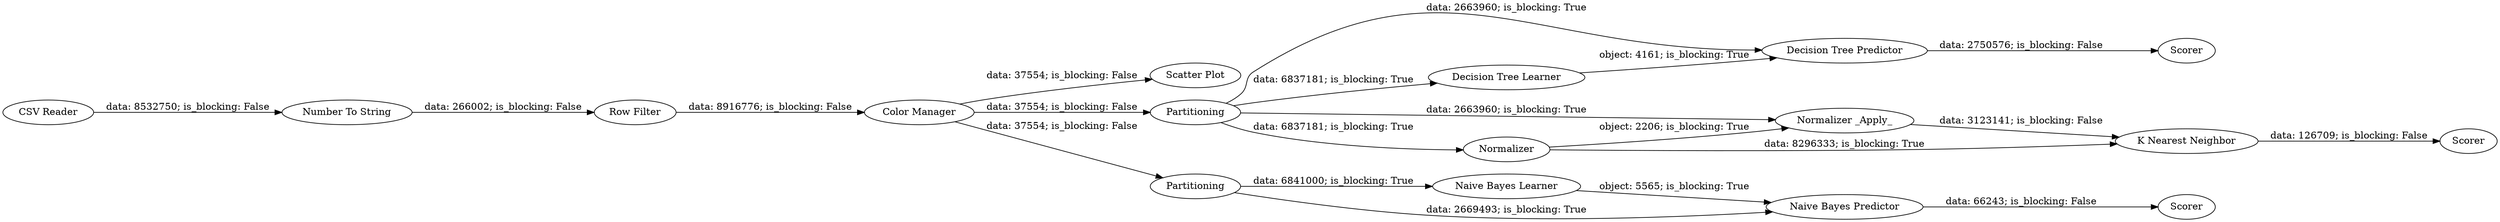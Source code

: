 digraph {
	"593177839583688374_2" [label="Row Filter"]
	"593177839583688374_8" [label=Scorer]
	"593177839583688374_7" [label="Decision Tree Predictor"]
	"593177839583688374_12" [label="K Nearest Neighbor"]
	"593177839583688374_10" [label=Normalizer]
	"593177839583688374_9" [label="Number To String"]
	"593177839583688374_16" [label="Naive Bayes Predictor"]
	"593177839583688374_5" [label="Scatter Plot"]
	"593177839583688374_11" [label="Normalizer _Apply_"]
	"593177839583688374_15" [label="Naive Bayes Learner"]
	"593177839583688374_1" [label="CSV Reader"]
	"593177839583688374_4" [label=Partitioning]
	"593177839583688374_17" [label=Scorer]
	"593177839583688374_13" [label=Scorer]
	"593177839583688374_3" [label="Color Manager"]
	"593177839583688374_14" [label=Partitioning]
	"593177839583688374_6" [label="Decision Tree Learner"]
	"593177839583688374_3" -> "593177839583688374_4" [label="data: 37554; is_blocking: False"]
	"593177839583688374_9" -> "593177839583688374_2" [label="data: 266002; is_blocking: False"]
	"593177839583688374_3" -> "593177839583688374_5" [label="data: 37554; is_blocking: False"]
	"593177839583688374_2" -> "593177839583688374_3" [label="data: 8916776; is_blocking: False"]
	"593177839583688374_4" -> "593177839583688374_11" [label="data: 2663960; is_blocking: True"]
	"593177839583688374_3" -> "593177839583688374_14" [label="data: 37554; is_blocking: False"]
	"593177839583688374_1" -> "593177839583688374_9" [label="data: 8532750; is_blocking: False"]
	"593177839583688374_7" -> "593177839583688374_8" [label="data: 2750576; is_blocking: False"]
	"593177839583688374_4" -> "593177839583688374_10" [label="data: 6837181; is_blocking: True"]
	"593177839583688374_10" -> "593177839583688374_12" [label="data: 8296333; is_blocking: True"]
	"593177839583688374_4" -> "593177839583688374_6" [label="data: 6837181; is_blocking: True"]
	"593177839583688374_11" -> "593177839583688374_12" [label="data: 3123141; is_blocking: False"]
	"593177839583688374_4" -> "593177839583688374_7" [label="data: 2663960; is_blocking: True"]
	"593177839583688374_12" -> "593177839583688374_13" [label="data: 126709; is_blocking: False"]
	"593177839583688374_6" -> "593177839583688374_7" [label="object: 4161; is_blocking: True"]
	"593177839583688374_14" -> "593177839583688374_15" [label="data: 6841000; is_blocking: True"]
	"593177839583688374_15" -> "593177839583688374_16" [label="object: 5565; is_blocking: True"]
	"593177839583688374_16" -> "593177839583688374_17" [label="data: 66243; is_blocking: False"]
	"593177839583688374_10" -> "593177839583688374_11" [label="object: 2206; is_blocking: True"]
	"593177839583688374_14" -> "593177839583688374_16" [label="data: 2669493; is_blocking: True"]
	rankdir=LR
}
